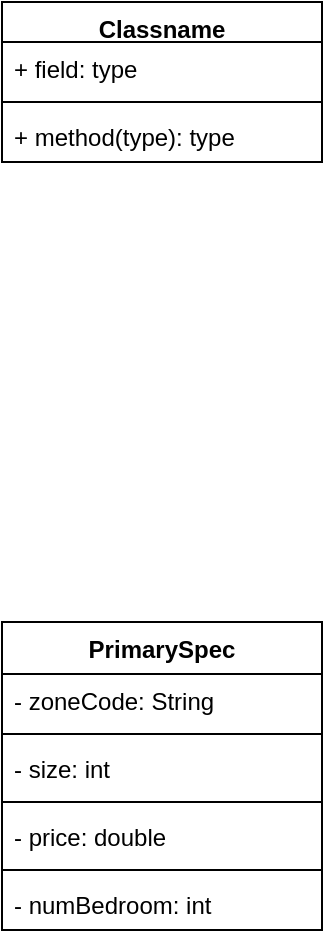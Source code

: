 <mxfile version="20.6.0" type="github">
  <diagram name="Page-1" id="c4acf3e9-155e-7222-9cf6-157b1a14988f">
    <mxGraphModel dx="1108" dy="479" grid="1" gridSize="10" guides="1" tooltips="1" connect="1" arrows="1" fold="1" page="1" pageScale="1" pageWidth="850" pageHeight="1100" background="none" math="0" shadow="0">
      <root>
        <mxCell id="0" />
        <mxCell id="1" parent="0" />
        <mxCell id="zeTXqtFe5Kt7edeWtcU1-1" value="PrimarySpec" style="swimlane;fontStyle=1;align=center;verticalAlign=top;childLayout=stackLayout;horizontal=1;startSize=26;horizontalStack=0;resizeParent=1;resizeParentMax=0;resizeLast=0;collapsible=1;marginBottom=0;" parent="1" vertex="1">
          <mxGeometry x="320" y="500" width="160" height="154" as="geometry" />
        </mxCell>
        <mxCell id="zeTXqtFe5Kt7edeWtcU1-2" value="- zoneCode: String" style="text;strokeColor=none;fillColor=none;align=left;verticalAlign=top;spacingLeft=4;spacingRight=4;overflow=hidden;rotatable=0;points=[[0,0.5],[1,0.5]];portConstraint=eastwest;" parent="zeTXqtFe5Kt7edeWtcU1-1" vertex="1">
          <mxGeometry y="26" width="160" height="26" as="geometry" />
        </mxCell>
        <mxCell id="zeTXqtFe5Kt7edeWtcU1-3" value="" style="line;strokeWidth=1;fillColor=none;align=left;verticalAlign=middle;spacingTop=-1;spacingLeft=3;spacingRight=3;rotatable=0;labelPosition=right;points=[];portConstraint=eastwest;strokeColor=inherit;" parent="zeTXqtFe5Kt7edeWtcU1-1" vertex="1">
          <mxGeometry y="52" width="160" height="8" as="geometry" />
        </mxCell>
        <mxCell id="o_Y15IIIDee4aWbLvbx2-2" value="- size: int" style="text;strokeColor=none;fillColor=none;align=left;verticalAlign=top;spacingLeft=4;spacingRight=4;overflow=hidden;rotatable=0;points=[[0,0.5],[1,0.5]];portConstraint=eastwest;" vertex="1" parent="zeTXqtFe5Kt7edeWtcU1-1">
          <mxGeometry y="60" width="160" height="26" as="geometry" />
        </mxCell>
        <mxCell id="o_Y15IIIDee4aWbLvbx2-4" value="" style="line;strokeWidth=1;fillColor=none;align=left;verticalAlign=middle;spacingTop=-1;spacingLeft=3;spacingRight=3;rotatable=0;labelPosition=right;points=[];portConstraint=eastwest;strokeColor=inherit;" vertex="1" parent="zeTXqtFe5Kt7edeWtcU1-1">
          <mxGeometry y="86" width="160" height="8" as="geometry" />
        </mxCell>
        <mxCell id="zeTXqtFe5Kt7edeWtcU1-4" value="- price: double" style="text;strokeColor=none;fillColor=none;align=left;verticalAlign=top;spacingLeft=4;spacingRight=4;overflow=hidden;rotatable=0;points=[[0,0.5],[1,0.5]];portConstraint=eastwest;" parent="zeTXqtFe5Kt7edeWtcU1-1" vertex="1">
          <mxGeometry y="94" width="160" height="26" as="geometry" />
        </mxCell>
        <mxCell id="o_Y15IIIDee4aWbLvbx2-6" value="" style="line;strokeWidth=1;fillColor=none;align=left;verticalAlign=middle;spacingTop=-1;spacingLeft=3;spacingRight=3;rotatable=0;labelPosition=right;points=[];portConstraint=eastwest;strokeColor=inherit;" vertex="1" parent="zeTXqtFe5Kt7edeWtcU1-1">
          <mxGeometry y="120" width="160" height="8" as="geometry" />
        </mxCell>
        <mxCell id="o_Y15IIIDee4aWbLvbx2-5" value="- numBedroom: int" style="text;strokeColor=none;fillColor=none;align=left;verticalAlign=top;spacingLeft=4;spacingRight=4;overflow=hidden;rotatable=0;points=[[0,0.5],[1,0.5]];portConstraint=eastwest;" vertex="1" parent="zeTXqtFe5Kt7edeWtcU1-1">
          <mxGeometry y="128" width="160" height="26" as="geometry" />
        </mxCell>
        <mxCell id="NDQBSN1_Fcu4X6xRwB9Z-2" value="Classname" style="swimlane;fontStyle=1;align=center;verticalAlign=top;childLayout=stackLayout;horizontal=1;startSize=20;horizontalStack=0;resizeParent=1;resizeParentMax=0;resizeLast=0;collapsible=1;marginBottom=0;" parent="1" vertex="1">
          <mxGeometry x="320" y="190" width="160" height="80" as="geometry" />
        </mxCell>
        <mxCell id="NDQBSN1_Fcu4X6xRwB9Z-3" value="+ field: type" style="text;strokeColor=none;fillColor=none;align=left;verticalAlign=top;spacingLeft=4;spacingRight=4;overflow=hidden;rotatable=0;points=[[0,0.5],[1,0.5]];portConstraint=eastwest;" parent="NDQBSN1_Fcu4X6xRwB9Z-2" vertex="1">
          <mxGeometry y="20" width="160" height="26" as="geometry" />
        </mxCell>
        <mxCell id="NDQBSN1_Fcu4X6xRwB9Z-4" value="" style="line;strokeWidth=1;fillColor=none;align=left;verticalAlign=middle;spacingTop=-1;spacingLeft=3;spacingRight=3;rotatable=0;labelPosition=right;points=[];portConstraint=eastwest;strokeColor=inherit;" parent="NDQBSN1_Fcu4X6xRwB9Z-2" vertex="1">
          <mxGeometry y="46" width="160" height="8" as="geometry" />
        </mxCell>
        <mxCell id="NDQBSN1_Fcu4X6xRwB9Z-5" value="+ method(type): type" style="text;strokeColor=none;fillColor=none;align=left;verticalAlign=top;spacingLeft=4;spacingRight=4;overflow=hidden;rotatable=0;points=[[0,0.5],[1,0.5]];portConstraint=eastwest;" parent="NDQBSN1_Fcu4X6xRwB9Z-2" vertex="1">
          <mxGeometry y="54" width="160" height="26" as="geometry" />
        </mxCell>
      </root>
    </mxGraphModel>
  </diagram>
</mxfile>
